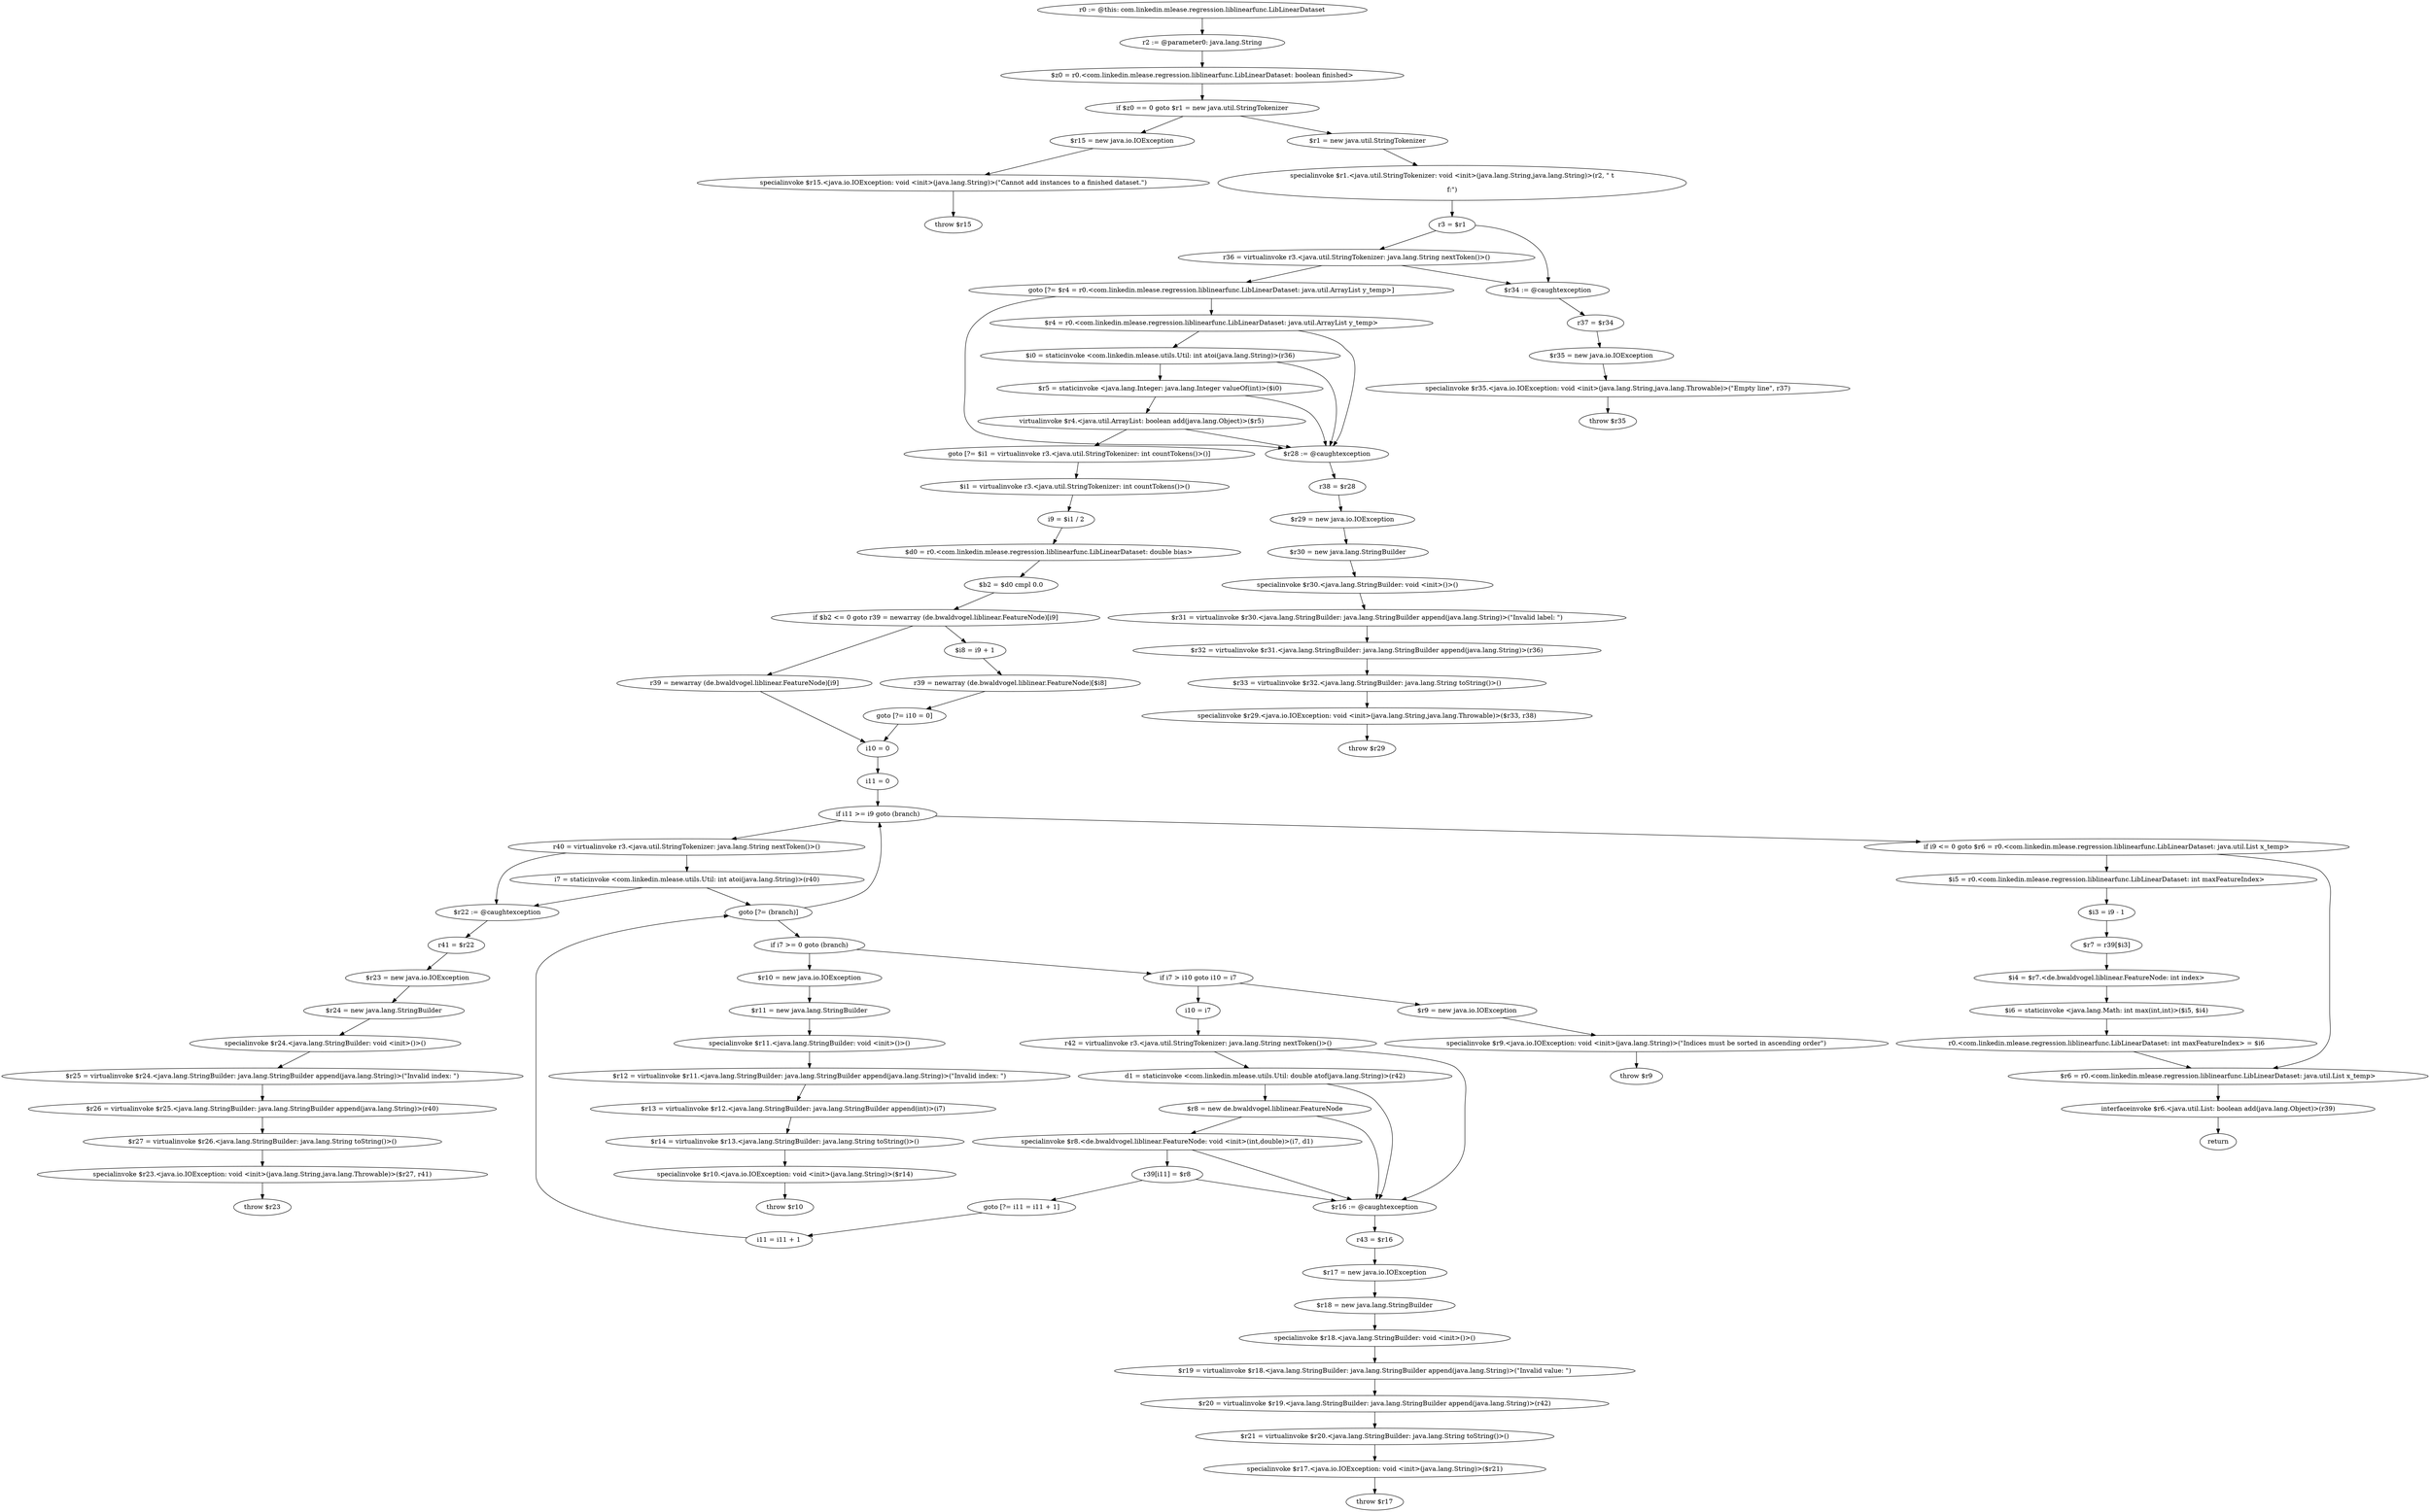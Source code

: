 digraph "unitGraph" {
    "r0 := @this: com.linkedin.mlease.regression.liblinearfunc.LibLinearDataset"
    "r2 := @parameter0: java.lang.String"
    "$z0 = r0.<com.linkedin.mlease.regression.liblinearfunc.LibLinearDataset: boolean finished>"
    "if $z0 == 0 goto $r1 = new java.util.StringTokenizer"
    "$r15 = new java.io.IOException"
    "specialinvoke $r15.<java.io.IOException: void <init>(java.lang.String)>(\"Cannot add instances to a finished dataset.\")"
    "throw $r15"
    "$r1 = new java.util.StringTokenizer"
    "specialinvoke $r1.<java.util.StringTokenizer: void <init>(java.lang.String,java.lang.String)>(r2, \" \t\n\r\f:\")"
    "r3 = $r1"
    "r36 = virtualinvoke r3.<java.util.StringTokenizer: java.lang.String nextToken()>()"
    "goto [?= $r4 = r0.<com.linkedin.mlease.regression.liblinearfunc.LibLinearDataset: java.util.ArrayList y_temp>]"
    "$r34 := @caughtexception"
    "r37 = $r34"
    "$r35 = new java.io.IOException"
    "specialinvoke $r35.<java.io.IOException: void <init>(java.lang.String,java.lang.Throwable)>(\"Empty line\", r37)"
    "throw $r35"
    "$r4 = r0.<com.linkedin.mlease.regression.liblinearfunc.LibLinearDataset: java.util.ArrayList y_temp>"
    "$i0 = staticinvoke <com.linkedin.mlease.utils.Util: int atoi(java.lang.String)>(r36)"
    "$r5 = staticinvoke <java.lang.Integer: java.lang.Integer valueOf(int)>($i0)"
    "virtualinvoke $r4.<java.util.ArrayList: boolean add(java.lang.Object)>($r5)"
    "goto [?= $i1 = virtualinvoke r3.<java.util.StringTokenizer: int countTokens()>()]"
    "$r28 := @caughtexception"
    "r38 = $r28"
    "$r29 = new java.io.IOException"
    "$r30 = new java.lang.StringBuilder"
    "specialinvoke $r30.<java.lang.StringBuilder: void <init>()>()"
    "$r31 = virtualinvoke $r30.<java.lang.StringBuilder: java.lang.StringBuilder append(java.lang.String)>(\"Invalid label: \")"
    "$r32 = virtualinvoke $r31.<java.lang.StringBuilder: java.lang.StringBuilder append(java.lang.String)>(r36)"
    "$r33 = virtualinvoke $r32.<java.lang.StringBuilder: java.lang.String toString()>()"
    "specialinvoke $r29.<java.io.IOException: void <init>(java.lang.String,java.lang.Throwable)>($r33, r38)"
    "throw $r29"
    "$i1 = virtualinvoke r3.<java.util.StringTokenizer: int countTokens()>()"
    "i9 = $i1 / 2"
    "$d0 = r0.<com.linkedin.mlease.regression.liblinearfunc.LibLinearDataset: double bias>"
    "$b2 = $d0 cmpl 0.0"
    "if $b2 <= 0 goto r39 = newarray (de.bwaldvogel.liblinear.FeatureNode)[i9]"
    "$i8 = i9 + 1"
    "r39 = newarray (de.bwaldvogel.liblinear.FeatureNode)[$i8]"
    "goto [?= i10 = 0]"
    "r39 = newarray (de.bwaldvogel.liblinear.FeatureNode)[i9]"
    "i10 = 0"
    "i11 = 0"
    "if i11 >= i9 goto (branch)"
    "r40 = virtualinvoke r3.<java.util.StringTokenizer: java.lang.String nextToken()>()"
    "i7 = staticinvoke <com.linkedin.mlease.utils.Util: int atoi(java.lang.String)>(r40)"
    "goto [?= (branch)]"
    "$r22 := @caughtexception"
    "r41 = $r22"
    "$r23 = new java.io.IOException"
    "$r24 = new java.lang.StringBuilder"
    "specialinvoke $r24.<java.lang.StringBuilder: void <init>()>()"
    "$r25 = virtualinvoke $r24.<java.lang.StringBuilder: java.lang.StringBuilder append(java.lang.String)>(\"Invalid index: \")"
    "$r26 = virtualinvoke $r25.<java.lang.StringBuilder: java.lang.StringBuilder append(java.lang.String)>(r40)"
    "$r27 = virtualinvoke $r26.<java.lang.StringBuilder: java.lang.String toString()>()"
    "specialinvoke $r23.<java.io.IOException: void <init>(java.lang.String,java.lang.Throwable)>($r27, r41)"
    "throw $r23"
    "if i7 >= 0 goto (branch)"
    "$r10 = new java.io.IOException"
    "$r11 = new java.lang.StringBuilder"
    "specialinvoke $r11.<java.lang.StringBuilder: void <init>()>()"
    "$r12 = virtualinvoke $r11.<java.lang.StringBuilder: java.lang.StringBuilder append(java.lang.String)>(\"Invalid index: \")"
    "$r13 = virtualinvoke $r12.<java.lang.StringBuilder: java.lang.StringBuilder append(int)>(i7)"
    "$r14 = virtualinvoke $r13.<java.lang.StringBuilder: java.lang.String toString()>()"
    "specialinvoke $r10.<java.io.IOException: void <init>(java.lang.String)>($r14)"
    "throw $r10"
    "if i7 > i10 goto i10 = i7"
    "$r9 = new java.io.IOException"
    "specialinvoke $r9.<java.io.IOException: void <init>(java.lang.String)>(\"Indices must be sorted in ascending order\")"
    "throw $r9"
    "i10 = i7"
    "r42 = virtualinvoke r3.<java.util.StringTokenizer: java.lang.String nextToken()>()"
    "d1 = staticinvoke <com.linkedin.mlease.utils.Util: double atof(java.lang.String)>(r42)"
    "$r8 = new de.bwaldvogel.liblinear.FeatureNode"
    "specialinvoke $r8.<de.bwaldvogel.liblinear.FeatureNode: void <init>(int,double)>(i7, d1)"
    "r39[i11] = $r8"
    "goto [?= i11 = i11 + 1]"
    "$r16 := @caughtexception"
    "r43 = $r16"
    "$r17 = new java.io.IOException"
    "$r18 = new java.lang.StringBuilder"
    "specialinvoke $r18.<java.lang.StringBuilder: void <init>()>()"
    "$r19 = virtualinvoke $r18.<java.lang.StringBuilder: java.lang.StringBuilder append(java.lang.String)>(\"Invalid value: \")"
    "$r20 = virtualinvoke $r19.<java.lang.StringBuilder: java.lang.StringBuilder append(java.lang.String)>(r42)"
    "$r21 = virtualinvoke $r20.<java.lang.StringBuilder: java.lang.String toString()>()"
    "specialinvoke $r17.<java.io.IOException: void <init>(java.lang.String)>($r21)"
    "throw $r17"
    "i11 = i11 + 1"
    "if i9 <= 0 goto $r6 = r0.<com.linkedin.mlease.regression.liblinearfunc.LibLinearDataset: java.util.List x_temp>"
    "$i5 = r0.<com.linkedin.mlease.regression.liblinearfunc.LibLinearDataset: int maxFeatureIndex>"
    "$i3 = i9 - 1"
    "$r7 = r39[$i3]"
    "$i4 = $r7.<de.bwaldvogel.liblinear.FeatureNode: int index>"
    "$i6 = staticinvoke <java.lang.Math: int max(int,int)>($i5, $i4)"
    "r0.<com.linkedin.mlease.regression.liblinearfunc.LibLinearDataset: int maxFeatureIndex> = $i6"
    "$r6 = r0.<com.linkedin.mlease.regression.liblinearfunc.LibLinearDataset: java.util.List x_temp>"
    "interfaceinvoke $r6.<java.util.List: boolean add(java.lang.Object)>(r39)"
    "return"
    "r0 := @this: com.linkedin.mlease.regression.liblinearfunc.LibLinearDataset"->"r2 := @parameter0: java.lang.String";
    "r2 := @parameter0: java.lang.String"->"$z0 = r0.<com.linkedin.mlease.regression.liblinearfunc.LibLinearDataset: boolean finished>";
    "$z0 = r0.<com.linkedin.mlease.regression.liblinearfunc.LibLinearDataset: boolean finished>"->"if $z0 == 0 goto $r1 = new java.util.StringTokenizer";
    "if $z0 == 0 goto $r1 = new java.util.StringTokenizer"->"$r15 = new java.io.IOException";
    "if $z0 == 0 goto $r1 = new java.util.StringTokenizer"->"$r1 = new java.util.StringTokenizer";
    "$r15 = new java.io.IOException"->"specialinvoke $r15.<java.io.IOException: void <init>(java.lang.String)>(\"Cannot add instances to a finished dataset.\")";
    "specialinvoke $r15.<java.io.IOException: void <init>(java.lang.String)>(\"Cannot add instances to a finished dataset.\")"->"throw $r15";
    "$r1 = new java.util.StringTokenizer"->"specialinvoke $r1.<java.util.StringTokenizer: void <init>(java.lang.String,java.lang.String)>(r2, \" \t\n\r\f:\")";
    "specialinvoke $r1.<java.util.StringTokenizer: void <init>(java.lang.String,java.lang.String)>(r2, \" \t\n\r\f:\")"->"r3 = $r1";
    "r3 = $r1"->"r36 = virtualinvoke r3.<java.util.StringTokenizer: java.lang.String nextToken()>()";
    "r3 = $r1"->"$r34 := @caughtexception";
    "r36 = virtualinvoke r3.<java.util.StringTokenizer: java.lang.String nextToken()>()"->"goto [?= $r4 = r0.<com.linkedin.mlease.regression.liblinearfunc.LibLinearDataset: java.util.ArrayList y_temp>]";
    "r36 = virtualinvoke r3.<java.util.StringTokenizer: java.lang.String nextToken()>()"->"$r34 := @caughtexception";
    "goto [?= $r4 = r0.<com.linkedin.mlease.regression.liblinearfunc.LibLinearDataset: java.util.ArrayList y_temp>]"->"$r4 = r0.<com.linkedin.mlease.regression.liblinearfunc.LibLinearDataset: java.util.ArrayList y_temp>";
    "goto [?= $r4 = r0.<com.linkedin.mlease.regression.liblinearfunc.LibLinearDataset: java.util.ArrayList y_temp>]"->"$r28 := @caughtexception";
    "$r34 := @caughtexception"->"r37 = $r34";
    "r37 = $r34"->"$r35 = new java.io.IOException";
    "$r35 = new java.io.IOException"->"specialinvoke $r35.<java.io.IOException: void <init>(java.lang.String,java.lang.Throwable)>(\"Empty line\", r37)";
    "specialinvoke $r35.<java.io.IOException: void <init>(java.lang.String,java.lang.Throwable)>(\"Empty line\", r37)"->"throw $r35";
    "$r4 = r0.<com.linkedin.mlease.regression.liblinearfunc.LibLinearDataset: java.util.ArrayList y_temp>"->"$i0 = staticinvoke <com.linkedin.mlease.utils.Util: int atoi(java.lang.String)>(r36)";
    "$r4 = r0.<com.linkedin.mlease.regression.liblinearfunc.LibLinearDataset: java.util.ArrayList y_temp>"->"$r28 := @caughtexception";
    "$i0 = staticinvoke <com.linkedin.mlease.utils.Util: int atoi(java.lang.String)>(r36)"->"$r5 = staticinvoke <java.lang.Integer: java.lang.Integer valueOf(int)>($i0)";
    "$i0 = staticinvoke <com.linkedin.mlease.utils.Util: int atoi(java.lang.String)>(r36)"->"$r28 := @caughtexception";
    "$r5 = staticinvoke <java.lang.Integer: java.lang.Integer valueOf(int)>($i0)"->"virtualinvoke $r4.<java.util.ArrayList: boolean add(java.lang.Object)>($r5)";
    "$r5 = staticinvoke <java.lang.Integer: java.lang.Integer valueOf(int)>($i0)"->"$r28 := @caughtexception";
    "virtualinvoke $r4.<java.util.ArrayList: boolean add(java.lang.Object)>($r5)"->"goto [?= $i1 = virtualinvoke r3.<java.util.StringTokenizer: int countTokens()>()]";
    "virtualinvoke $r4.<java.util.ArrayList: boolean add(java.lang.Object)>($r5)"->"$r28 := @caughtexception";
    "goto [?= $i1 = virtualinvoke r3.<java.util.StringTokenizer: int countTokens()>()]"->"$i1 = virtualinvoke r3.<java.util.StringTokenizer: int countTokens()>()";
    "$r28 := @caughtexception"->"r38 = $r28";
    "r38 = $r28"->"$r29 = new java.io.IOException";
    "$r29 = new java.io.IOException"->"$r30 = new java.lang.StringBuilder";
    "$r30 = new java.lang.StringBuilder"->"specialinvoke $r30.<java.lang.StringBuilder: void <init>()>()";
    "specialinvoke $r30.<java.lang.StringBuilder: void <init>()>()"->"$r31 = virtualinvoke $r30.<java.lang.StringBuilder: java.lang.StringBuilder append(java.lang.String)>(\"Invalid label: \")";
    "$r31 = virtualinvoke $r30.<java.lang.StringBuilder: java.lang.StringBuilder append(java.lang.String)>(\"Invalid label: \")"->"$r32 = virtualinvoke $r31.<java.lang.StringBuilder: java.lang.StringBuilder append(java.lang.String)>(r36)";
    "$r32 = virtualinvoke $r31.<java.lang.StringBuilder: java.lang.StringBuilder append(java.lang.String)>(r36)"->"$r33 = virtualinvoke $r32.<java.lang.StringBuilder: java.lang.String toString()>()";
    "$r33 = virtualinvoke $r32.<java.lang.StringBuilder: java.lang.String toString()>()"->"specialinvoke $r29.<java.io.IOException: void <init>(java.lang.String,java.lang.Throwable)>($r33, r38)";
    "specialinvoke $r29.<java.io.IOException: void <init>(java.lang.String,java.lang.Throwable)>($r33, r38)"->"throw $r29";
    "$i1 = virtualinvoke r3.<java.util.StringTokenizer: int countTokens()>()"->"i9 = $i1 / 2";
    "i9 = $i1 / 2"->"$d0 = r0.<com.linkedin.mlease.regression.liblinearfunc.LibLinearDataset: double bias>";
    "$d0 = r0.<com.linkedin.mlease.regression.liblinearfunc.LibLinearDataset: double bias>"->"$b2 = $d0 cmpl 0.0";
    "$b2 = $d0 cmpl 0.0"->"if $b2 <= 0 goto r39 = newarray (de.bwaldvogel.liblinear.FeatureNode)[i9]";
    "if $b2 <= 0 goto r39 = newarray (de.bwaldvogel.liblinear.FeatureNode)[i9]"->"$i8 = i9 + 1";
    "if $b2 <= 0 goto r39 = newarray (de.bwaldvogel.liblinear.FeatureNode)[i9]"->"r39 = newarray (de.bwaldvogel.liblinear.FeatureNode)[i9]";
    "$i8 = i9 + 1"->"r39 = newarray (de.bwaldvogel.liblinear.FeatureNode)[$i8]";
    "r39 = newarray (de.bwaldvogel.liblinear.FeatureNode)[$i8]"->"goto [?= i10 = 0]";
    "goto [?= i10 = 0]"->"i10 = 0";
    "r39 = newarray (de.bwaldvogel.liblinear.FeatureNode)[i9]"->"i10 = 0";
    "i10 = 0"->"i11 = 0";
    "i11 = 0"->"if i11 >= i9 goto (branch)";
    "if i11 >= i9 goto (branch)"->"r40 = virtualinvoke r3.<java.util.StringTokenizer: java.lang.String nextToken()>()";
    "if i11 >= i9 goto (branch)"->"if i9 <= 0 goto $r6 = r0.<com.linkedin.mlease.regression.liblinearfunc.LibLinearDataset: java.util.List x_temp>";
    "r40 = virtualinvoke r3.<java.util.StringTokenizer: java.lang.String nextToken()>()"->"i7 = staticinvoke <com.linkedin.mlease.utils.Util: int atoi(java.lang.String)>(r40)";
    "r40 = virtualinvoke r3.<java.util.StringTokenizer: java.lang.String nextToken()>()"->"$r22 := @caughtexception";
    "i7 = staticinvoke <com.linkedin.mlease.utils.Util: int atoi(java.lang.String)>(r40)"->"goto [?= (branch)]";
    "i7 = staticinvoke <com.linkedin.mlease.utils.Util: int atoi(java.lang.String)>(r40)"->"$r22 := @caughtexception";
    "goto [?= (branch)]"->"if i7 >= 0 goto (branch)";
    "$r22 := @caughtexception"->"r41 = $r22";
    "r41 = $r22"->"$r23 = new java.io.IOException";
    "$r23 = new java.io.IOException"->"$r24 = new java.lang.StringBuilder";
    "$r24 = new java.lang.StringBuilder"->"specialinvoke $r24.<java.lang.StringBuilder: void <init>()>()";
    "specialinvoke $r24.<java.lang.StringBuilder: void <init>()>()"->"$r25 = virtualinvoke $r24.<java.lang.StringBuilder: java.lang.StringBuilder append(java.lang.String)>(\"Invalid index: \")";
    "$r25 = virtualinvoke $r24.<java.lang.StringBuilder: java.lang.StringBuilder append(java.lang.String)>(\"Invalid index: \")"->"$r26 = virtualinvoke $r25.<java.lang.StringBuilder: java.lang.StringBuilder append(java.lang.String)>(r40)";
    "$r26 = virtualinvoke $r25.<java.lang.StringBuilder: java.lang.StringBuilder append(java.lang.String)>(r40)"->"$r27 = virtualinvoke $r26.<java.lang.StringBuilder: java.lang.String toString()>()";
    "$r27 = virtualinvoke $r26.<java.lang.StringBuilder: java.lang.String toString()>()"->"specialinvoke $r23.<java.io.IOException: void <init>(java.lang.String,java.lang.Throwable)>($r27, r41)";
    "specialinvoke $r23.<java.io.IOException: void <init>(java.lang.String,java.lang.Throwable)>($r27, r41)"->"throw $r23";
    "if i7 >= 0 goto (branch)"->"$r10 = new java.io.IOException";
    "if i7 >= 0 goto (branch)"->"if i7 > i10 goto i10 = i7";
    "$r10 = new java.io.IOException"->"$r11 = new java.lang.StringBuilder";
    "$r11 = new java.lang.StringBuilder"->"specialinvoke $r11.<java.lang.StringBuilder: void <init>()>()";
    "specialinvoke $r11.<java.lang.StringBuilder: void <init>()>()"->"$r12 = virtualinvoke $r11.<java.lang.StringBuilder: java.lang.StringBuilder append(java.lang.String)>(\"Invalid index: \")";
    "$r12 = virtualinvoke $r11.<java.lang.StringBuilder: java.lang.StringBuilder append(java.lang.String)>(\"Invalid index: \")"->"$r13 = virtualinvoke $r12.<java.lang.StringBuilder: java.lang.StringBuilder append(int)>(i7)";
    "$r13 = virtualinvoke $r12.<java.lang.StringBuilder: java.lang.StringBuilder append(int)>(i7)"->"$r14 = virtualinvoke $r13.<java.lang.StringBuilder: java.lang.String toString()>()";
    "$r14 = virtualinvoke $r13.<java.lang.StringBuilder: java.lang.String toString()>()"->"specialinvoke $r10.<java.io.IOException: void <init>(java.lang.String)>($r14)";
    "specialinvoke $r10.<java.io.IOException: void <init>(java.lang.String)>($r14)"->"throw $r10";
    "if i7 > i10 goto i10 = i7"->"$r9 = new java.io.IOException";
    "if i7 > i10 goto i10 = i7"->"i10 = i7";
    "$r9 = new java.io.IOException"->"specialinvoke $r9.<java.io.IOException: void <init>(java.lang.String)>(\"Indices must be sorted in ascending order\")";
    "specialinvoke $r9.<java.io.IOException: void <init>(java.lang.String)>(\"Indices must be sorted in ascending order\")"->"throw $r9";
    "i10 = i7"->"r42 = virtualinvoke r3.<java.util.StringTokenizer: java.lang.String nextToken()>()";
    "r42 = virtualinvoke r3.<java.util.StringTokenizer: java.lang.String nextToken()>()"->"d1 = staticinvoke <com.linkedin.mlease.utils.Util: double atof(java.lang.String)>(r42)";
    "r42 = virtualinvoke r3.<java.util.StringTokenizer: java.lang.String nextToken()>()"->"$r16 := @caughtexception";
    "d1 = staticinvoke <com.linkedin.mlease.utils.Util: double atof(java.lang.String)>(r42)"->"$r8 = new de.bwaldvogel.liblinear.FeatureNode";
    "d1 = staticinvoke <com.linkedin.mlease.utils.Util: double atof(java.lang.String)>(r42)"->"$r16 := @caughtexception";
    "$r8 = new de.bwaldvogel.liblinear.FeatureNode"->"specialinvoke $r8.<de.bwaldvogel.liblinear.FeatureNode: void <init>(int,double)>(i7, d1)";
    "$r8 = new de.bwaldvogel.liblinear.FeatureNode"->"$r16 := @caughtexception";
    "specialinvoke $r8.<de.bwaldvogel.liblinear.FeatureNode: void <init>(int,double)>(i7, d1)"->"r39[i11] = $r8";
    "specialinvoke $r8.<de.bwaldvogel.liblinear.FeatureNode: void <init>(int,double)>(i7, d1)"->"$r16 := @caughtexception";
    "r39[i11] = $r8"->"goto [?= i11 = i11 + 1]";
    "r39[i11] = $r8"->"$r16 := @caughtexception";
    "goto [?= i11 = i11 + 1]"->"i11 = i11 + 1";
    "$r16 := @caughtexception"->"r43 = $r16";
    "r43 = $r16"->"$r17 = new java.io.IOException";
    "$r17 = new java.io.IOException"->"$r18 = new java.lang.StringBuilder";
    "$r18 = new java.lang.StringBuilder"->"specialinvoke $r18.<java.lang.StringBuilder: void <init>()>()";
    "specialinvoke $r18.<java.lang.StringBuilder: void <init>()>()"->"$r19 = virtualinvoke $r18.<java.lang.StringBuilder: java.lang.StringBuilder append(java.lang.String)>(\"Invalid value: \")";
    "$r19 = virtualinvoke $r18.<java.lang.StringBuilder: java.lang.StringBuilder append(java.lang.String)>(\"Invalid value: \")"->"$r20 = virtualinvoke $r19.<java.lang.StringBuilder: java.lang.StringBuilder append(java.lang.String)>(r42)";
    "$r20 = virtualinvoke $r19.<java.lang.StringBuilder: java.lang.StringBuilder append(java.lang.String)>(r42)"->"$r21 = virtualinvoke $r20.<java.lang.StringBuilder: java.lang.String toString()>()";
    "$r21 = virtualinvoke $r20.<java.lang.StringBuilder: java.lang.String toString()>()"->"specialinvoke $r17.<java.io.IOException: void <init>(java.lang.String)>($r21)";
    "specialinvoke $r17.<java.io.IOException: void <init>(java.lang.String)>($r21)"->"throw $r17";
    "i11 = i11 + 1"->"goto [?= (branch)]";
    "goto [?= (branch)]"->"if i11 >= i9 goto (branch)";
    "if i9 <= 0 goto $r6 = r0.<com.linkedin.mlease.regression.liblinearfunc.LibLinearDataset: java.util.List x_temp>"->"$i5 = r0.<com.linkedin.mlease.regression.liblinearfunc.LibLinearDataset: int maxFeatureIndex>";
    "if i9 <= 0 goto $r6 = r0.<com.linkedin.mlease.regression.liblinearfunc.LibLinearDataset: java.util.List x_temp>"->"$r6 = r0.<com.linkedin.mlease.regression.liblinearfunc.LibLinearDataset: java.util.List x_temp>";
    "$i5 = r0.<com.linkedin.mlease.regression.liblinearfunc.LibLinearDataset: int maxFeatureIndex>"->"$i3 = i9 - 1";
    "$i3 = i9 - 1"->"$r7 = r39[$i3]";
    "$r7 = r39[$i3]"->"$i4 = $r7.<de.bwaldvogel.liblinear.FeatureNode: int index>";
    "$i4 = $r7.<de.bwaldvogel.liblinear.FeatureNode: int index>"->"$i6 = staticinvoke <java.lang.Math: int max(int,int)>($i5, $i4)";
    "$i6 = staticinvoke <java.lang.Math: int max(int,int)>($i5, $i4)"->"r0.<com.linkedin.mlease.regression.liblinearfunc.LibLinearDataset: int maxFeatureIndex> = $i6";
    "r0.<com.linkedin.mlease.regression.liblinearfunc.LibLinearDataset: int maxFeatureIndex> = $i6"->"$r6 = r0.<com.linkedin.mlease.regression.liblinearfunc.LibLinearDataset: java.util.List x_temp>";
    "$r6 = r0.<com.linkedin.mlease.regression.liblinearfunc.LibLinearDataset: java.util.List x_temp>"->"interfaceinvoke $r6.<java.util.List: boolean add(java.lang.Object)>(r39)";
    "interfaceinvoke $r6.<java.util.List: boolean add(java.lang.Object)>(r39)"->"return";
}
